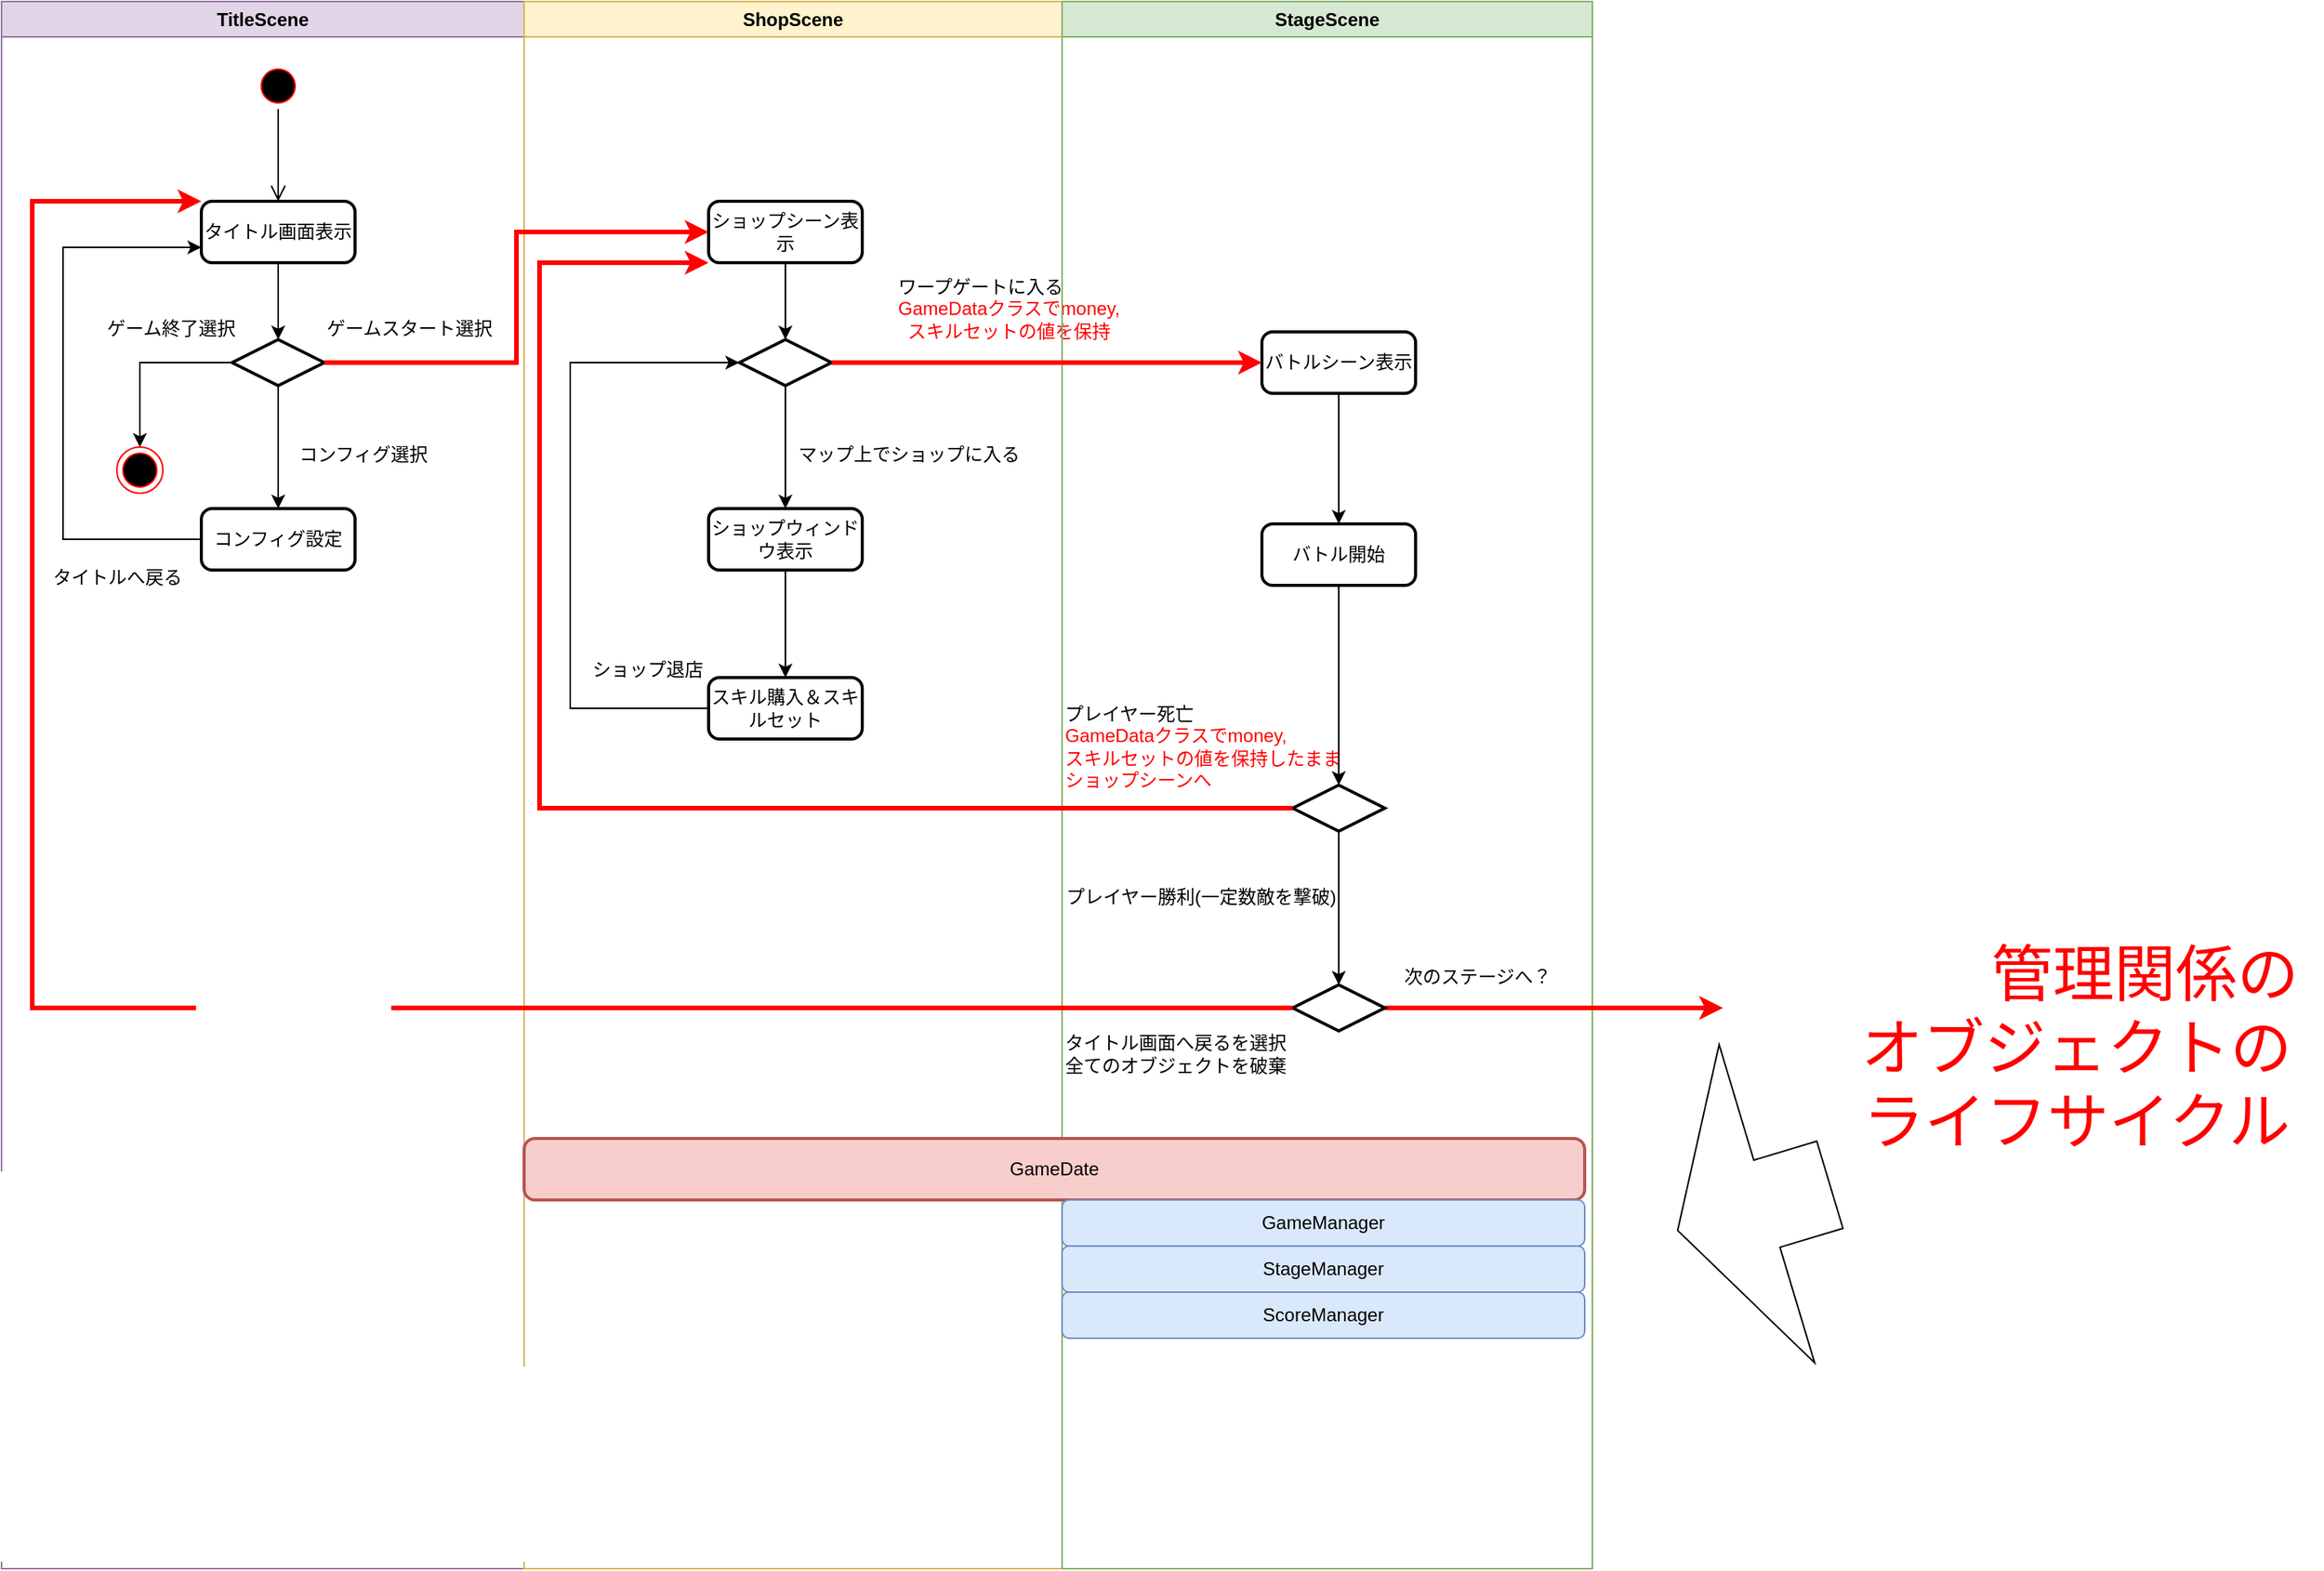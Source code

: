 <mxfile version="26.0.10">
  <diagram name="ページ1" id="vdZptrjZ9h7qYNqXe-o8">
    <mxGraphModel dx="1600" dy="962" grid="1" gridSize="10" guides="1" tooltips="1" connect="1" arrows="1" fold="1" page="1" pageScale="1" pageWidth="1654" pageHeight="1169" math="0" shadow="0">
      <root>
        <mxCell id="0" />
        <mxCell id="1" parent="0" />
        <mxCell id="Ws5p672p3ITMvYxdtUtY-4" value="TitleScene" style="swimlane;whiteSpace=wrap;html=1;fillColor=#e1d5e7;strokeColor=#9673a6;" parent="1" vertex="1">
          <mxGeometry x="130" y="30" width="340" height="1020" as="geometry" />
        </mxCell>
        <mxCell id="Ws5p672p3ITMvYxdtUtY-8" value="" style="ellipse;html=1;shape=startState;fillColor=#000000;strokeColor=#ff0000;" parent="Ws5p672p3ITMvYxdtUtY-4" vertex="1">
          <mxGeometry x="165" y="40" width="30" height="30" as="geometry" />
        </mxCell>
        <mxCell id="Ws5p672p3ITMvYxdtUtY-9" value="" style="edgeStyle=orthogonalEdgeStyle;html=1;verticalAlign=bottom;endArrow=open;endSize=8;strokeColor=#000000;rounded=0;" parent="Ws5p672p3ITMvYxdtUtY-4" edge="1">
          <mxGeometry relative="1" as="geometry">
            <mxPoint x="180" y="130" as="targetPoint" />
            <mxPoint x="180.0" y="70.0" as="sourcePoint" />
          </mxGeometry>
        </mxCell>
        <mxCell id="Ws5p672p3ITMvYxdtUtY-12" style="edgeStyle=orthogonalEdgeStyle;rounded=0;orthogonalLoop=1;jettySize=auto;html=1;" parent="Ws5p672p3ITMvYxdtUtY-4" source="Ws5p672p3ITMvYxdtUtY-11" target="Ws5p672p3ITMvYxdtUtY-13" edge="1">
          <mxGeometry relative="1" as="geometry">
            <mxPoint x="180.0" y="220" as="targetPoint" />
          </mxGeometry>
        </mxCell>
        <mxCell id="Ws5p672p3ITMvYxdtUtY-11" value="タイトル画面表示" style="rounded=1;whiteSpace=wrap;html=1;absoluteArcSize=1;arcSize=14;strokeWidth=2;" parent="Ws5p672p3ITMvYxdtUtY-4" vertex="1">
          <mxGeometry x="130" y="130" width="100" height="40" as="geometry" />
        </mxCell>
        <mxCell id="Ws5p672p3ITMvYxdtUtY-20" style="edgeStyle=orthogonalEdgeStyle;rounded=0;orthogonalLoop=1;jettySize=auto;html=1;entryX=0.5;entryY=0;entryDx=0;entryDy=0;" parent="Ws5p672p3ITMvYxdtUtY-4" source="Ws5p672p3ITMvYxdtUtY-13" target="Ws5p672p3ITMvYxdtUtY-76" edge="1">
          <mxGeometry relative="1" as="geometry">
            <mxPoint x="90" y="270" as="targetPoint" />
          </mxGeometry>
        </mxCell>
        <mxCell id="Ws5p672p3ITMvYxdtUtY-91" style="edgeStyle=orthogonalEdgeStyle;rounded=0;orthogonalLoop=1;jettySize=auto;html=1;exitX=0.5;exitY=1;exitDx=0;exitDy=0;exitPerimeter=0;entryX=0.5;entryY=0;entryDx=0;entryDy=0;" parent="Ws5p672p3ITMvYxdtUtY-4" source="Ws5p672p3ITMvYxdtUtY-13" target="Ws5p672p3ITMvYxdtUtY-16" edge="1">
          <mxGeometry relative="1" as="geometry" />
        </mxCell>
        <mxCell id="Ws5p672p3ITMvYxdtUtY-13" value="" style="strokeWidth=2;html=1;shape=mxgraph.flowchart.decision;whiteSpace=wrap;" parent="Ws5p672p3ITMvYxdtUtY-4" vertex="1">
          <mxGeometry x="150" y="220" width="60" height="30" as="geometry" />
        </mxCell>
        <mxCell id="_fF_0u87Vu67f5DufEWX-2" style="edgeStyle=orthogonalEdgeStyle;rounded=0;orthogonalLoop=1;jettySize=auto;html=1;entryX=0;entryY=0.75;entryDx=0;entryDy=0;" edge="1" parent="Ws5p672p3ITMvYxdtUtY-4" source="Ws5p672p3ITMvYxdtUtY-16" target="Ws5p672p3ITMvYxdtUtY-11">
          <mxGeometry relative="1" as="geometry">
            <mxPoint x="40" y="170" as="targetPoint" />
            <Array as="points">
              <mxPoint x="40" y="350" />
              <mxPoint x="40" y="160" />
            </Array>
          </mxGeometry>
        </mxCell>
        <mxCell id="Ws5p672p3ITMvYxdtUtY-16" value="コンフィグ設定" style="rounded=1;whiteSpace=wrap;html=1;absoluteArcSize=1;arcSize=14;strokeWidth=2;" parent="Ws5p672p3ITMvYxdtUtY-4" vertex="1">
          <mxGeometry x="130" y="330" width="100" height="40" as="geometry" />
        </mxCell>
        <mxCell id="Ws5p672p3ITMvYxdtUtY-24" value="ゲームスタート選択" style="text;html=1;align=center;verticalAlign=middle;resizable=0;points=[];autosize=1;strokeColor=none;fillColor=none;" parent="Ws5p672p3ITMvYxdtUtY-4" vertex="1">
          <mxGeometry x="200" y="198" width="130" height="30" as="geometry" />
        </mxCell>
        <mxCell id="Ws5p672p3ITMvYxdtUtY-76" value="" style="ellipse;html=1;shape=endState;fillColor=#000000;strokeColor=#ff0000;" parent="Ws5p672p3ITMvYxdtUtY-4" vertex="1">
          <mxGeometry x="75" y="290" width="30" height="30" as="geometry" />
        </mxCell>
        <mxCell id="Ws5p672p3ITMvYxdtUtY-32" value="ゲーム終了選択" style="text;html=1;align=center;verticalAlign=middle;resizable=0;points=[];autosize=1;strokeColor=none;fillColor=none;" parent="Ws5p672p3ITMvYxdtUtY-4" vertex="1">
          <mxGeometry x="55" y="198" width="110" height="30" as="geometry" />
        </mxCell>
        <mxCell id="Ws5p672p3ITMvYxdtUtY-33" value="コンフィグ選択" style="text;html=1;align=center;verticalAlign=middle;resizable=0;points=[];autosize=1;strokeColor=none;fillColor=none;" parent="Ws5p672p3ITMvYxdtUtY-4" vertex="1">
          <mxGeometry x="180" y="280" width="110" height="30" as="geometry" />
        </mxCell>
        <mxCell id="Ws5p672p3ITMvYxdtUtY-94" value="タイトルへ戻る" style="text;html=1;align=center;verticalAlign=middle;resizable=0;points=[];autosize=1;strokeColor=none;fillColor=none;" parent="Ws5p672p3ITMvYxdtUtY-4" vertex="1">
          <mxGeometry x="20" y="360" width="110" height="30" as="geometry" />
        </mxCell>
        <mxCell id="Ws5p672p3ITMvYxdtUtY-5" value="ShopScene" style="swimlane;whiteSpace=wrap;html=1;fillColor=#fff2cc;strokeColor=#d6b656;" parent="1" vertex="1">
          <mxGeometry x="470" y="30" width="350" height="1020" as="geometry" />
        </mxCell>
        <mxCell id="Ws5p672p3ITMvYxdtUtY-31" style="edgeStyle=orthogonalEdgeStyle;rounded=0;orthogonalLoop=1;jettySize=auto;html=1;" parent="Ws5p672p3ITMvYxdtUtY-5" source="Ws5p672p3ITMvYxdtUtY-22" target="Ws5p672p3ITMvYxdtUtY-29" edge="1">
          <mxGeometry relative="1" as="geometry" />
        </mxCell>
        <mxCell id="Ws5p672p3ITMvYxdtUtY-22" value="ショップシーン表示" style="rounded=1;whiteSpace=wrap;html=1;absoluteArcSize=1;arcSize=14;strokeWidth=2;" parent="Ws5p672p3ITMvYxdtUtY-5" vertex="1">
          <mxGeometry x="120" y="130" width="100" height="40" as="geometry" />
        </mxCell>
        <mxCell id="Ws5p672p3ITMvYxdtUtY-52" style="edgeStyle=orthogonalEdgeStyle;rounded=0;orthogonalLoop=1;jettySize=auto;html=1;" parent="Ws5p672p3ITMvYxdtUtY-5" source="Ws5p672p3ITMvYxdtUtY-28" target="Ws5p672p3ITMvYxdtUtY-51" edge="1">
          <mxGeometry relative="1" as="geometry" />
        </mxCell>
        <mxCell id="Ws5p672p3ITMvYxdtUtY-28" value="ショップウィンドウ表示" style="rounded=1;whiteSpace=wrap;html=1;absoluteArcSize=1;arcSize=14;strokeWidth=2;" parent="Ws5p672p3ITMvYxdtUtY-5" vertex="1">
          <mxGeometry x="120" y="330" width="100" height="40" as="geometry" />
        </mxCell>
        <mxCell id="Ws5p672p3ITMvYxdtUtY-42" style="edgeStyle=orthogonalEdgeStyle;rounded=0;orthogonalLoop=1;jettySize=auto;html=1;exitX=0.5;exitY=1;exitDx=0;exitDy=0;exitPerimeter=0;" parent="Ws5p672p3ITMvYxdtUtY-5" source="Ws5p672p3ITMvYxdtUtY-29" target="Ws5p672p3ITMvYxdtUtY-28" edge="1">
          <mxGeometry relative="1" as="geometry" />
        </mxCell>
        <mxCell id="Ws5p672p3ITMvYxdtUtY-29" value="" style="strokeWidth=2;html=1;shape=mxgraph.flowchart.decision;whiteSpace=wrap;" parent="Ws5p672p3ITMvYxdtUtY-5" vertex="1">
          <mxGeometry x="140" y="220" width="60" height="30" as="geometry" />
        </mxCell>
        <mxCell id="Ws5p672p3ITMvYxdtUtY-37" value="マップ上でショップに入る" style="text;html=1;align=center;verticalAlign=middle;resizable=0;points=[];autosize=1;strokeColor=none;fillColor=none;" parent="Ws5p672p3ITMvYxdtUtY-5" vertex="1">
          <mxGeometry x="165" y="280" width="170" height="30" as="geometry" />
        </mxCell>
        <mxCell id="Ws5p672p3ITMvYxdtUtY-44" value="ショップ退店" style="text;html=1;align=center;verticalAlign=middle;resizable=0;points=[];autosize=1;strokeColor=none;fillColor=none;" parent="Ws5p672p3ITMvYxdtUtY-5" vertex="1">
          <mxGeometry x="30" y="420" width="100" height="30" as="geometry" />
        </mxCell>
        <mxCell id="Ws5p672p3ITMvYxdtUtY-53" style="edgeStyle=orthogonalEdgeStyle;rounded=0;orthogonalLoop=1;jettySize=auto;html=1;entryX=0;entryY=0.5;entryDx=0;entryDy=0;entryPerimeter=0;" parent="Ws5p672p3ITMvYxdtUtY-5" source="Ws5p672p3ITMvYxdtUtY-51" target="Ws5p672p3ITMvYxdtUtY-29" edge="1">
          <mxGeometry relative="1" as="geometry">
            <mxPoint x="30.0" y="230" as="targetPoint" />
            <Array as="points">
              <mxPoint x="30" y="460" />
              <mxPoint x="30" y="235" />
            </Array>
          </mxGeometry>
        </mxCell>
        <mxCell id="Ws5p672p3ITMvYxdtUtY-51" value="スキル購入＆スキルセット" style="rounded=1;whiteSpace=wrap;html=1;absoluteArcSize=1;arcSize=14;strokeWidth=2;" parent="Ws5p672p3ITMvYxdtUtY-5" vertex="1">
          <mxGeometry x="120" y="440" width="100" height="40" as="geometry" />
        </mxCell>
        <mxCell id="Ws5p672p3ITMvYxdtUtY-38" value="&lt;div style=&quot;text-align: left;&quot;&gt;&lt;span style=&quot;background-color: transparent; color: light-dark(rgb(0, 0, 0), rgb(255, 255, 255));&quot;&gt;ワープゲートに入る&amp;nbsp;&lt;/span&gt;&lt;/div&gt;&lt;div&gt;&lt;font style=&quot;color: rgb(255, 0, 0);&quot;&gt;GameDataクラスでmoney,&lt;/font&gt;&lt;/div&gt;&lt;div&gt;&lt;font style=&quot;color: rgb(255, 0, 0);&quot;&gt;スキルセットの値を保持&lt;/font&gt;&lt;/div&gt;" style="text;html=1;align=center;verticalAlign=middle;resizable=0;points=[];autosize=1;strokeColor=none;fillColor=none;" parent="Ws5p672p3ITMvYxdtUtY-5" vertex="1">
          <mxGeometry x="230" y="170" width="170" height="60" as="geometry" />
        </mxCell>
        <mxCell id="Ws5p672p3ITMvYxdtUtY-6" value="StageScene" style="swimlane;whiteSpace=wrap;html=1;fillColor=#d5e8d4;strokeColor=#82b366;" parent="1" vertex="1">
          <mxGeometry x="820" y="30" width="345" height="1020" as="geometry" />
        </mxCell>
        <mxCell id="Ws5p672p3ITMvYxdtUtY-56" style="edgeStyle=orthogonalEdgeStyle;rounded=0;orthogonalLoop=1;jettySize=auto;html=1;" parent="Ws5p672p3ITMvYxdtUtY-6" source="Ws5p672p3ITMvYxdtUtY-45" target="Ws5p672p3ITMvYxdtUtY-55" edge="1">
          <mxGeometry relative="1" as="geometry" />
        </mxCell>
        <mxCell id="Ws5p672p3ITMvYxdtUtY-45" value="バトルシーン表示" style="rounded=1;whiteSpace=wrap;html=1;absoluteArcSize=1;arcSize=14;strokeWidth=2;" parent="Ws5p672p3ITMvYxdtUtY-6" vertex="1">
          <mxGeometry x="130" y="215" width="100" height="40" as="geometry" />
        </mxCell>
        <mxCell id="Ws5p672p3ITMvYxdtUtY-58" style="edgeStyle=orthogonalEdgeStyle;rounded=0;orthogonalLoop=1;jettySize=auto;html=1;" parent="Ws5p672p3ITMvYxdtUtY-6" source="Ws5p672p3ITMvYxdtUtY-55" target="Ws5p672p3ITMvYxdtUtY-57" edge="1">
          <mxGeometry relative="1" as="geometry" />
        </mxCell>
        <mxCell id="Ws5p672p3ITMvYxdtUtY-55" value="バトル開始" style="rounded=1;whiteSpace=wrap;html=1;absoluteArcSize=1;arcSize=14;strokeWidth=2;" parent="Ws5p672p3ITMvYxdtUtY-6" vertex="1">
          <mxGeometry x="130" y="340" width="100" height="40" as="geometry" />
        </mxCell>
        <mxCell id="Ws5p672p3ITMvYxdtUtY-63" style="edgeStyle=orthogonalEdgeStyle;rounded=0;orthogonalLoop=1;jettySize=auto;html=1;entryX=0.5;entryY=0;entryDx=0;entryDy=0;entryPerimeter=0;" parent="Ws5p672p3ITMvYxdtUtY-6" source="Ws5p672p3ITMvYxdtUtY-57" target="Ws5p672p3ITMvYxdtUtY-64" edge="1">
          <mxGeometry relative="1" as="geometry">
            <mxPoint x="180" y="600" as="targetPoint" />
          </mxGeometry>
        </mxCell>
        <mxCell id="Ws5p672p3ITMvYxdtUtY-57" value="" style="strokeWidth=2;html=1;shape=mxgraph.flowchart.decision;whiteSpace=wrap;" parent="Ws5p672p3ITMvYxdtUtY-6" vertex="1">
          <mxGeometry x="150" y="510" width="60" height="30" as="geometry" />
        </mxCell>
        <mxCell id="Ws5p672p3ITMvYxdtUtY-61" value="プレイヤー死亡&lt;div&gt;&lt;div&gt;&lt;font style=&quot;color: rgb(255, 0, 0);&quot;&gt;GameDataクラスでmoney,&lt;/font&gt;&lt;/div&gt;&lt;div&gt;&lt;font style=&quot;color: rgb(255, 0, 0);&quot;&gt;スキルセットの値を保持したまま&lt;/font&gt;&lt;/div&gt;&lt;div style=&quot;&quot;&gt;&lt;font style=&quot;color: rgb(255, 0, 0);&quot;&gt;ショップシーンへ&lt;/font&gt;&lt;/div&gt;&lt;/div&gt;" style="text;html=1;align=left;verticalAlign=middle;resizable=0;points=[];autosize=1;strokeColor=none;fillColor=none;" parent="Ws5p672p3ITMvYxdtUtY-6" vertex="1">
          <mxGeometry y="450" width="200" height="70" as="geometry" />
        </mxCell>
        <mxCell id="Ws5p672p3ITMvYxdtUtY-98" style="edgeStyle=orthogonalEdgeStyle;rounded=0;orthogonalLoop=1;jettySize=auto;html=1;strokeColor=#FF0000;strokeWidth=3;" parent="Ws5p672p3ITMvYxdtUtY-6" source="Ws5p672p3ITMvYxdtUtY-64" edge="1">
          <mxGeometry relative="1" as="geometry">
            <mxPoint x="430.0" y="655" as="targetPoint" />
          </mxGeometry>
        </mxCell>
        <mxCell id="Ws5p672p3ITMvYxdtUtY-64" value="" style="strokeWidth=2;html=1;shape=mxgraph.flowchart.decision;whiteSpace=wrap;" parent="Ws5p672p3ITMvYxdtUtY-6" vertex="1">
          <mxGeometry x="150" y="640" width="60" height="30" as="geometry" />
        </mxCell>
        <mxCell id="Ws5p672p3ITMvYxdtUtY-65" value="プレイヤー勝利(一定数敵を撃破)&lt;div&gt;&lt;br&gt;&lt;/div&gt;" style="text;html=1;align=center;verticalAlign=middle;resizable=0;points=[];autosize=1;strokeColor=none;fillColor=none;" parent="Ws5p672p3ITMvYxdtUtY-6" vertex="1">
          <mxGeometry x="-10" y="570" width="200" height="40" as="geometry" />
        </mxCell>
        <mxCell id="Ws5p672p3ITMvYxdtUtY-70" value="タイトル画面へ戻るを選択&lt;br&gt;全てのオブジェクトを破棄" style="text;html=1;align=left;verticalAlign=middle;resizable=0;points=[];autosize=1;strokeColor=none;fillColor=none;" parent="Ws5p672p3ITMvYxdtUtY-6" vertex="1">
          <mxGeometry y="665" width="170" height="40" as="geometry" />
        </mxCell>
        <mxCell id="Ws5p672p3ITMvYxdtUtY-71" value="次のステージへ？" style="text;html=1;align=center;verticalAlign=middle;resizable=0;points=[];autosize=1;strokeColor=none;fillColor=none;" parent="Ws5p672p3ITMvYxdtUtY-6" vertex="1">
          <mxGeometry x="210" y="620" width="120" height="30" as="geometry" />
        </mxCell>
        <mxCell id="Ws5p672p3ITMvYxdtUtY-80" value="GameDate" style="rounded=1;whiteSpace=wrap;html=1;absoluteArcSize=1;arcSize=14;strokeWidth=2;fillColor=#f8cecc;strokeColor=#b85450;" parent="Ws5p672p3ITMvYxdtUtY-6" vertex="1">
          <mxGeometry x="-350" y="740" width="690" height="40" as="geometry" />
        </mxCell>
        <mxCell id="Ws5p672p3ITMvYxdtUtY-81" value="GameManager" style="rounded=1;whiteSpace=wrap;html=1;fillColor=#dae8fc;strokeColor=#6c8ebf;" parent="Ws5p672p3ITMvYxdtUtY-6" vertex="1">
          <mxGeometry y="780" width="340" height="30" as="geometry" />
        </mxCell>
        <mxCell id="Ws5p672p3ITMvYxdtUtY-82" value="StageManager" style="rounded=1;whiteSpace=wrap;html=1;fillColor=#dae8fc;strokeColor=#6c8ebf;" parent="Ws5p672p3ITMvYxdtUtY-6" vertex="1">
          <mxGeometry y="810" width="340" height="30" as="geometry" />
        </mxCell>
        <mxCell id="Ws5p672p3ITMvYxdtUtY-83" value="ScoreManager" style="rounded=1;whiteSpace=wrap;html=1;fillColor=#dae8fc;strokeColor=#6c8ebf;" parent="Ws5p672p3ITMvYxdtUtY-6" vertex="1">
          <mxGeometry y="840" width="340" height="30" as="geometry" />
        </mxCell>
        <mxCell id="Ws5p672p3ITMvYxdtUtY-46" style="edgeStyle=orthogonalEdgeStyle;rounded=0;orthogonalLoop=1;jettySize=auto;html=1;entryX=0;entryY=0.5;entryDx=0;entryDy=0;strokeColor=#FF0000;strokeWidth=3;" parent="1" source="Ws5p672p3ITMvYxdtUtY-29" target="Ws5p672p3ITMvYxdtUtY-45" edge="1">
          <mxGeometry relative="1" as="geometry" />
        </mxCell>
        <mxCell id="Ws5p672p3ITMvYxdtUtY-87" value="" style="shape=flexArrow;endArrow=classic;html=1;rounded=0;endWidth=156;endSize=19.872;width=59.2;" parent="1" edge="1">
          <mxGeometry width="50" height="50" relative="1" as="geometry">
            <mxPoint x="1320" y="800" as="sourcePoint" />
            <mxPoint x="1220" y="830" as="targetPoint" />
          </mxGeometry>
        </mxCell>
        <mxCell id="Ws5p672p3ITMvYxdtUtY-88" value="&lt;font style=&quot;font-size: 40px; color: rgb(255, 0, 0);&quot;&gt;&lt;span style=&quot;white-space: pre;&quot;&gt;&#x9;&lt;/span&gt;管理関係のオブジェクトのライフサイクル&lt;/font&gt;" style="text;html=1;align=center;verticalAlign=middle;whiteSpace=wrap;rounded=0;" parent="1" vertex="1">
          <mxGeometry x="1320" y="600" width="320" height="220" as="geometry" />
        </mxCell>
        <mxCell id="Ws5p672p3ITMvYxdtUtY-68" style="edgeStyle=orthogonalEdgeStyle;rounded=0;orthogonalLoop=1;jettySize=auto;html=1;entryX=0;entryY=0;entryDx=0;entryDy=0;exitX=0;exitY=0.5;exitDx=0;exitDy=0;exitPerimeter=0;strokeColor=#FF0000;strokeWidth=3;" parent="1" source="Ws5p672p3ITMvYxdtUtY-64" target="Ws5p672p3ITMvYxdtUtY-11" edge="1">
          <mxGeometry relative="1" as="geometry">
            <mxPoint x="230" y="160" as="targetPoint" />
            <mxPoint x="940" y="685" as="sourcePoint" />
            <Array as="points">
              <mxPoint x="150" y="685" />
              <mxPoint x="150" y="160" />
            </Array>
          </mxGeometry>
        </mxCell>
        <mxCell id="Ws5p672p3ITMvYxdtUtY-97" style="edgeStyle=orthogonalEdgeStyle;rounded=0;orthogonalLoop=1;jettySize=auto;html=1;entryX=0;entryY=1;entryDx=0;entryDy=0;strokeColor=#FF0000;strokeWidth=3;" parent="1" source="Ws5p672p3ITMvYxdtUtY-57" target="Ws5p672p3ITMvYxdtUtY-22" edge="1">
          <mxGeometry relative="1" as="geometry">
            <mxPoint x="480" y="190" as="targetPoint" />
            <Array as="points">
              <mxPoint x="480" y="555" />
              <mxPoint x="480" y="200" />
            </Array>
          </mxGeometry>
        </mxCell>
        <mxCell id="_fF_0u87Vu67f5DufEWX-1" style="edgeStyle=orthogonalEdgeStyle;rounded=0;orthogonalLoop=1;jettySize=auto;html=1;exitX=1;exitY=0.5;exitDx=0;exitDy=0;exitPerimeter=0;entryX=0;entryY=0.5;entryDx=0;entryDy=0;strokeColor=#FF0000;strokeWidth=3;" edge="1" parent="1" source="Ws5p672p3ITMvYxdtUtY-13" target="Ws5p672p3ITMvYxdtUtY-22">
          <mxGeometry relative="1" as="geometry" />
        </mxCell>
      </root>
    </mxGraphModel>
  </diagram>
</mxfile>
